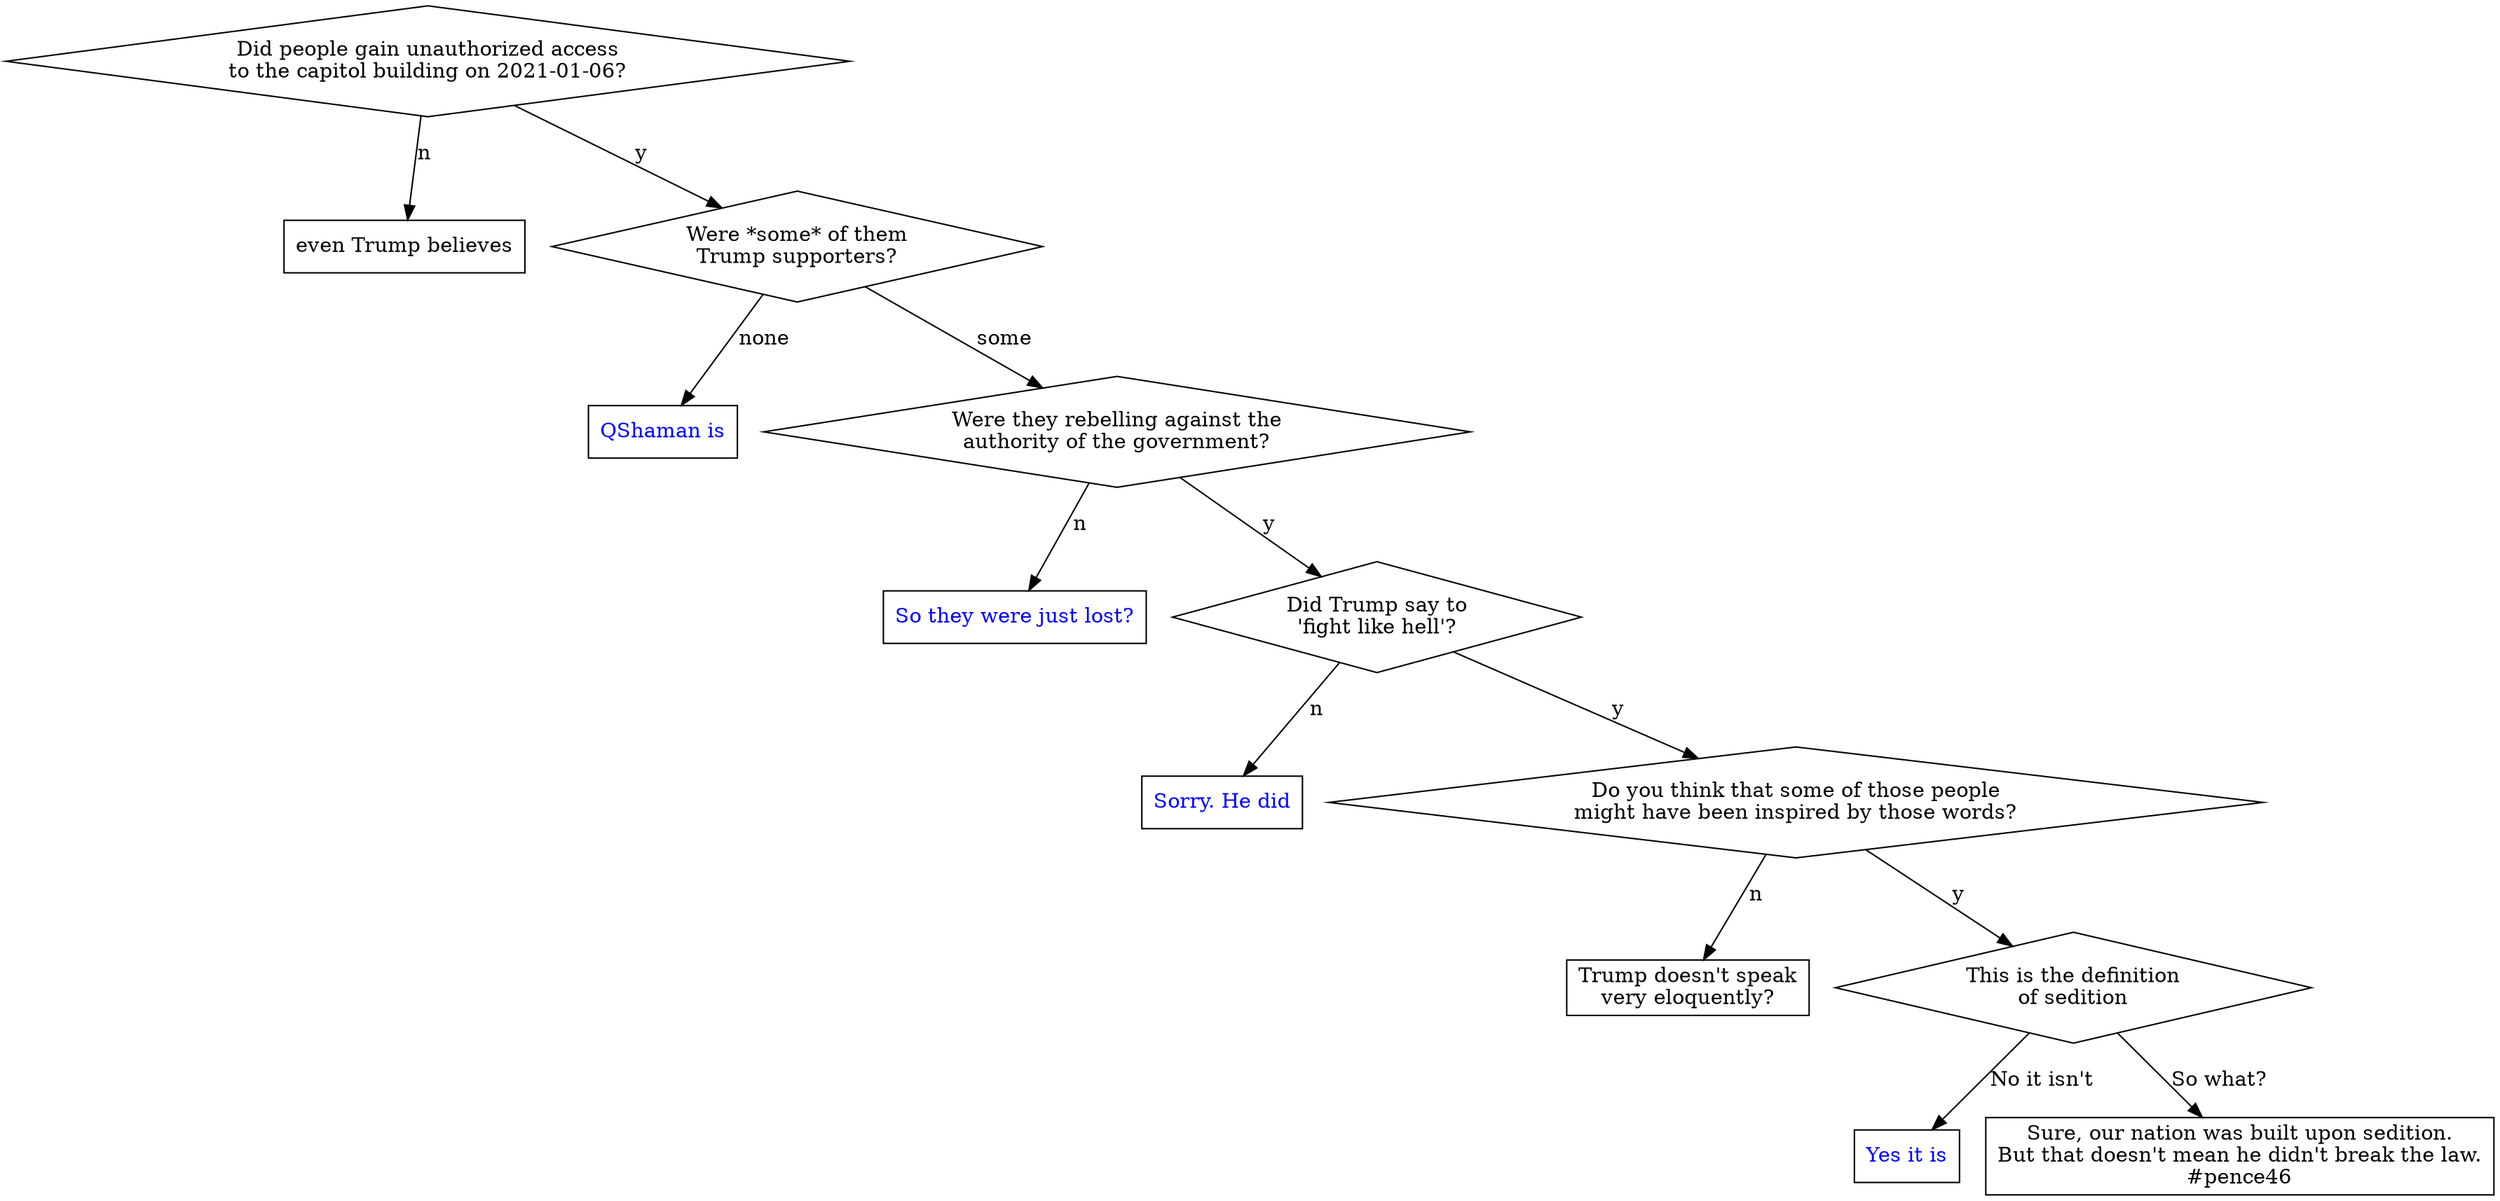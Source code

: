 digraph breach {
  node [shape=diamond]
  happened [label="Did people gain unauthorized access\nto the capitol building on 2021-01-06?"]
  wow [shape=rectangle label="even Trump believes"]
  happened -> wow [label=n]
  supporters [label="Were *some* of them\nTrump supporters?"]
  happened -> supporters [label=y]
  none [shape=rectangle label="QShaman is" fontcolor=blue href="https://www.nbcnews.com/news/us-news/capitol-rioter-horned-hat-gloats-feds-work-identify-suspects-n1253392"]
  supporters -> none [label="none"]
  rebel [label="Were they rebelling against the\nauthority of the government?"]
  supporters -> rebel [label="some"]
  tourist [shape=rectangle label="So they were just lost?" fontcolor=blue href="https://www.forbes.com/sites/jackbrewster/2021/01/06/signs-podiums-tv-equipment-trump-supporters-loot-and-destroy-during-capitol-hill-takeover/?sh=b70b7961d7c6"]
  rebel -> tourist [label=n]
  quote [label="Did Trump say to\n'fight like hell'?"]
  rebel -> quote [label=y]
  video [shape=rectangle label="Sorry. He did" fontcolor=blue href="https://twitter.com/jacknicas/status/1346917022819524611"]
  quote -> video [label=n]
  incite [label="Do you think that some of those people\nmight have been inspired by those words?"]
  quote -> incite [label=y]
  motives [shape=rectagle label="Trump doesn't speak\nvery eloquently?"]
  incite -> motives [label=n]
  sedition [label="This is the definition\nof sedition"]
  incite -> sedition [label=y]
  dictionary [shape=rectangle label="Yes it is" fontcolor=blue href="https://www.dictionary.com/browse/sedition"]
  sedition -> dictionary [label="No it isn't"]
  victor [shape=rectangle label="Sure, our nation was built upon sedition.\nBut that doesn't mean he didn't break the law.\n#pence46"]
  sedition -> victor [label="So what?"]

}
